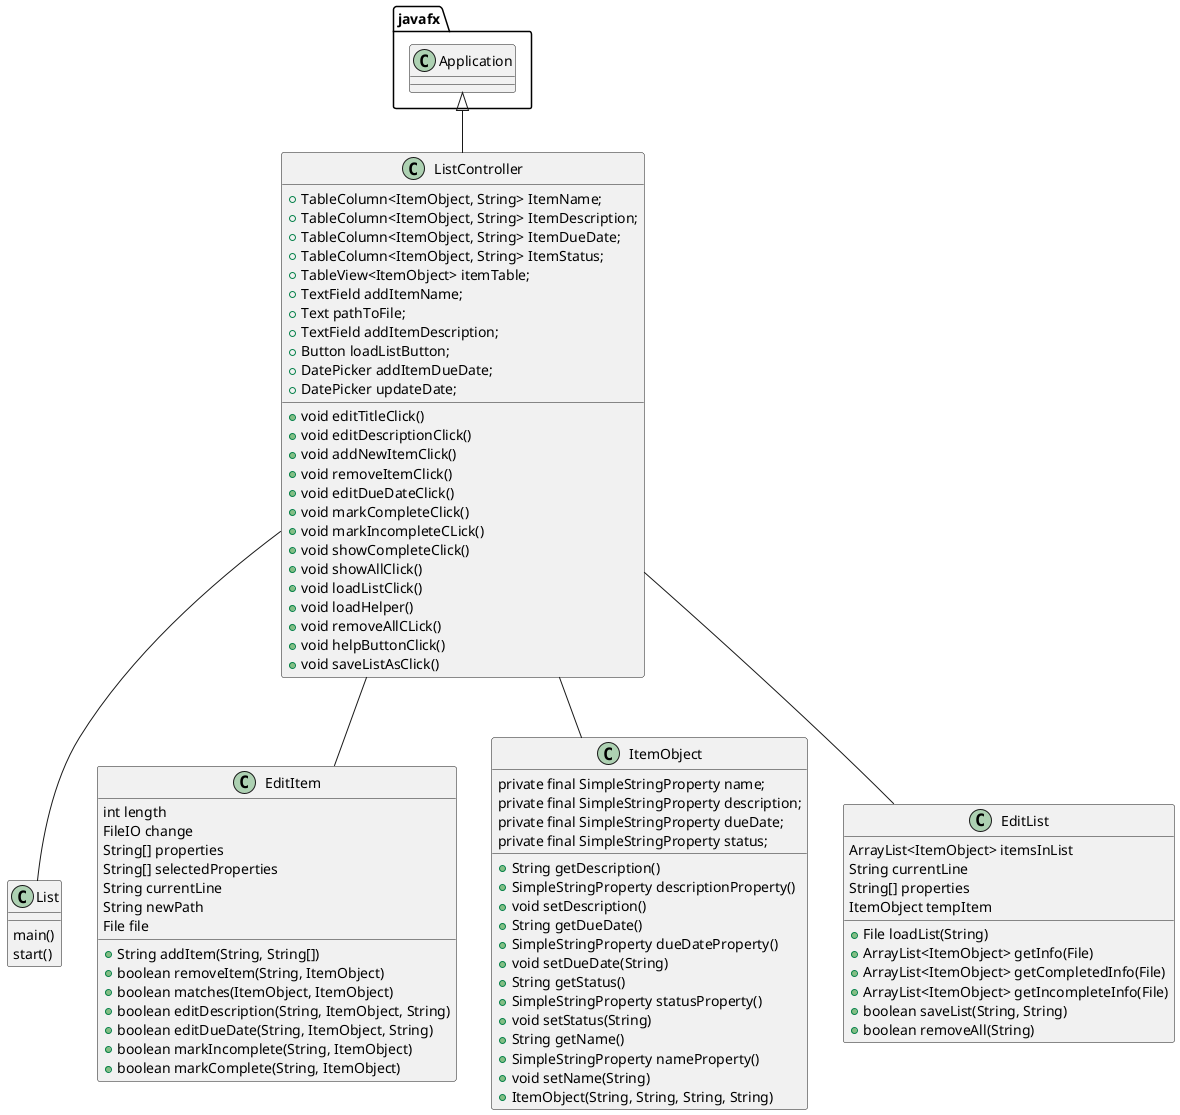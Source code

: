 @startuml
'https://plantuml.com/sequence-diagram

class List{
    main()
    start()

}
class ListController{
+TableColumn<ItemObject, String> ItemName;
+TableColumn<ItemObject, String> ItemDescription;
+TableColumn<ItemObject, String> ItemDueDate;
+TableColumn<ItemObject, String> ItemStatus;
+TableView<ItemObject> itemTable;
+TextField addItemName;
+Text pathToFile;
+TextField addItemDescription;
+Button loadListButton;
+DatePicker addItemDueDate;
+DatePicker updateDate;
+void editTitleClick()
+void editDescriptionClick()
+void addNewItemClick()
+void removeItemClick()
+void editDueDateClick()
+void markCompleteClick()
+void markIncompleteCLick()
+void showCompleteClick()
+void showAllClick()
+void loadListClick()
+void loadHelper()
+void removeAllCLick()
+void helpButtonClick()
+void saveListAsClick()
}

class EditItem{
int length
FileIO change
String[] properties
String[] selectedProperties
String currentLine
String newPath
File file
+String addItem(String, String[])
+boolean removeItem(String, ItemObject)
+boolean matches(ItemObject, ItemObject)
+boolean editDescription(String, ItemObject, String)
+boolean editDueDate(String, ItemObject, String)
+boolean markIncomplete(String, ItemObject)
+boolean markComplete(String, ItemObject)
}

class ItemObject{
    private final SimpleStringProperty name;
    private final SimpleStringProperty description;
    private final SimpleStringProperty dueDate;
    private final SimpleStringProperty status;
    +String getDescription()
    +SimpleStringProperty descriptionProperty()
    +void setDescription()
    +String getDueDate()
    +SimpleStringProperty dueDateProperty()
    +void setDueDate(String)
    +String getStatus()
    +SimpleStringProperty statusProperty()
    +void setStatus(String)
    +String getName()
    +SimpleStringProperty nameProperty()
    +void setName(String)
    +ItemObject(String, String, String, String)
}

class EditList{
    ArrayList<ItemObject> itemsInList
    String currentLine
    String[] properties
    ItemObject tempItem
    +File loadList(String)
    +ArrayList<ItemObject> getInfo(File)
    +ArrayList<ItemObject> getCompletedInfo(File)
    +ArrayList<ItemObject> getIncompleteInfo(File)
    +boolean saveList(String, String)
    +boolean removeAll(String)
}



javafx.Application <|-- ListController

ListController -- List
ListController -- EditItem
ListController -- ItemObject
ListController -- EditList



@enduml